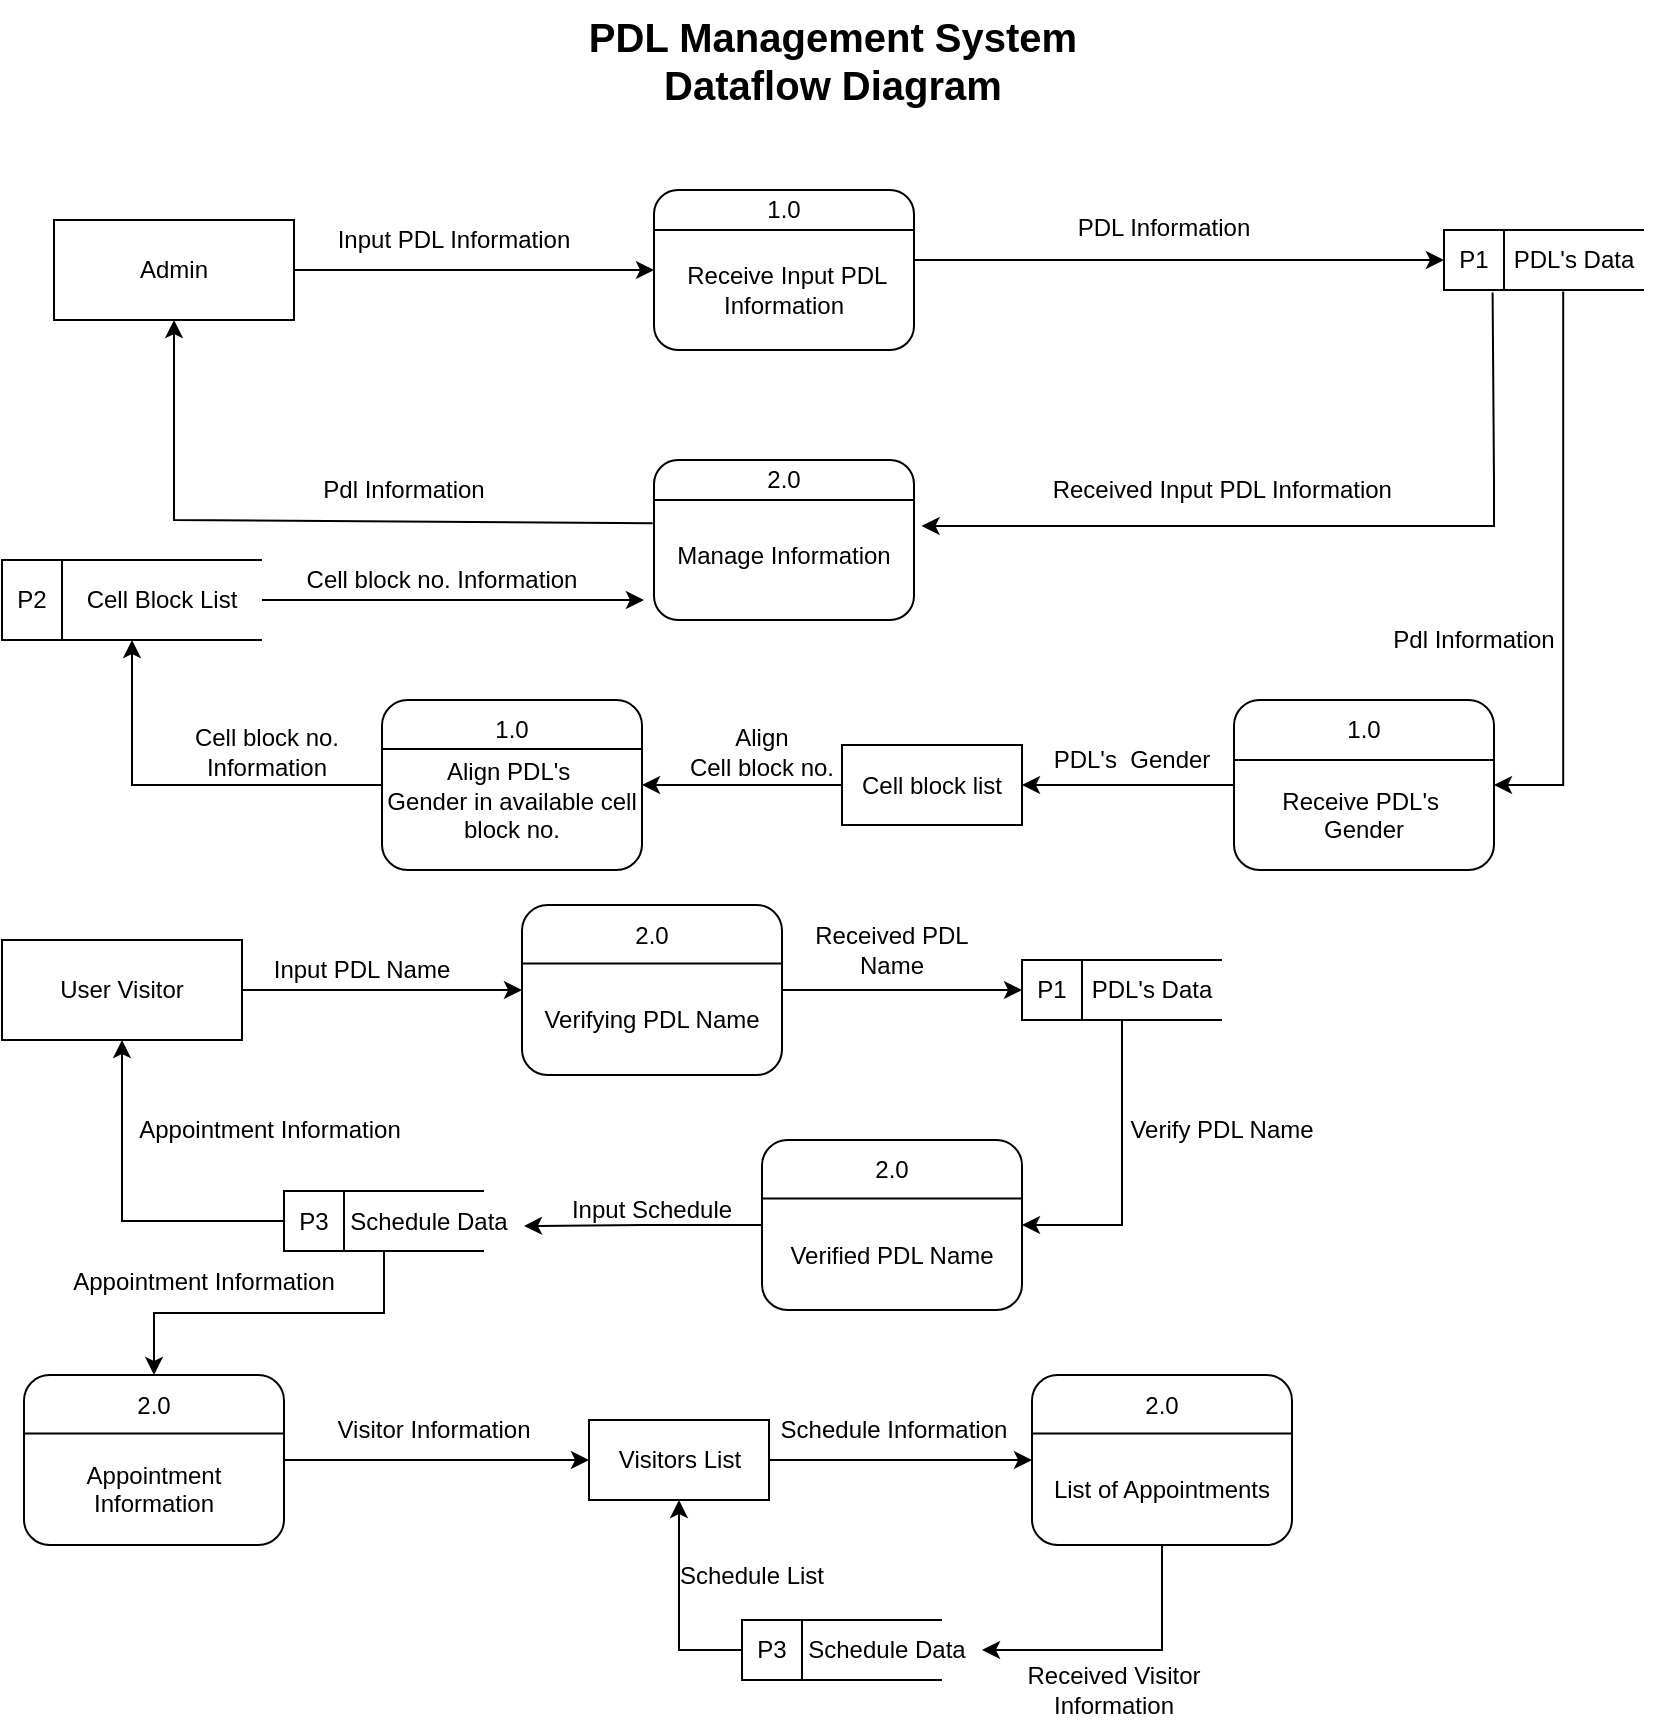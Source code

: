 <mxfile version="24.4.0" type="device" pages="2">
  <diagram name="Page-1" id="lXUMzfUiRA4xkr5zRLhg">
    <mxGraphModel dx="1517" dy="792" grid="1" gridSize="10" guides="1" tooltips="1" connect="1" arrows="1" fold="1" page="1" pageScale="1" pageWidth="850" pageHeight="1100" background="#FFFFFF" math="0" shadow="0">
      <root>
        <mxCell id="0" />
        <mxCell id="1" parent="0" />
        <mxCell id="qCpFgLmrSbBWOsIdEgnN-120" value="" style="rounded=1;whiteSpace=wrap;html=1;" vertex="1" parent="1">
          <mxGeometry x="336" y="125" width="130" height="80" as="geometry" />
        </mxCell>
        <mxCell id="qCpFgLmrSbBWOsIdEgnN-121" value="Admin" style="rounded=0;whiteSpace=wrap;html=1;" vertex="1" parent="1">
          <mxGeometry x="36" y="140" width="120" height="50" as="geometry" />
        </mxCell>
        <mxCell id="qCpFgLmrSbBWOsIdEgnN-122" value="" style="endArrow=none;html=1;rounded=0;exitX=0;exitY=0.25;exitDx=0;exitDy=0;entryX=1;entryY=0.25;entryDx=0;entryDy=0;" edge="1" parent="1" source="qCpFgLmrSbBWOsIdEgnN-120" target="qCpFgLmrSbBWOsIdEgnN-120">
          <mxGeometry width="50" height="50" relative="1" as="geometry">
            <mxPoint x="376" y="220" as="sourcePoint" />
            <mxPoint x="426" y="170" as="targetPoint" />
          </mxGeometry>
        </mxCell>
        <mxCell id="qCpFgLmrSbBWOsIdEgnN-123" value="1.0" style="text;html=1;align=center;verticalAlign=middle;whiteSpace=wrap;rounded=0;" vertex="1" parent="1">
          <mxGeometry x="381" y="125" width="40" height="20" as="geometry" />
        </mxCell>
        <mxCell id="qCpFgLmrSbBWOsIdEgnN-124" value="" style="endArrow=classic;html=1;rounded=0;exitX=1;exitY=0.5;exitDx=0;exitDy=0;entryX=0;entryY=0.5;entryDx=0;entryDy=0;" edge="1" parent="1" source="qCpFgLmrSbBWOsIdEgnN-121" target="qCpFgLmrSbBWOsIdEgnN-120">
          <mxGeometry width="50" height="50" relative="1" as="geometry">
            <mxPoint x="456" y="270" as="sourcePoint" />
            <mxPoint x="506" y="220" as="targetPoint" />
          </mxGeometry>
        </mxCell>
        <mxCell id="qCpFgLmrSbBWOsIdEgnN-125" value="Input PDL Information" style="text;html=1;align=center;verticalAlign=middle;whiteSpace=wrap;rounded=0;" vertex="1" parent="1">
          <mxGeometry x="156" y="135" width="160" height="30" as="geometry" />
        </mxCell>
        <mxCell id="qCpFgLmrSbBWOsIdEgnN-126" value="" style="html=1;dashed=0;whiteSpace=wrap;shape=mxgraph.dfd.dataStoreID;align=left;spacingLeft=3;points=[[0,0],[0.5,0],[1,0],[0,0.5],[1,0.5],[0,1],[0.5,1],[1,1]];" vertex="1" parent="1">
          <mxGeometry x="731" y="145" width="100" height="30" as="geometry" />
        </mxCell>
        <mxCell id="qCpFgLmrSbBWOsIdEgnN-127" value="&amp;nbsp;Receive Input PDL Information" style="text;html=1;align=center;verticalAlign=middle;whiteSpace=wrap;rounded=0;" vertex="1" parent="1">
          <mxGeometry x="336" y="160" width="130" height="30" as="geometry" />
        </mxCell>
        <mxCell id="qCpFgLmrSbBWOsIdEgnN-128" value="" style="endArrow=classic;html=1;rounded=0;exitX=1;exitY=0.438;exitDx=0;exitDy=0;entryX=0;entryY=0.5;entryDx=0;entryDy=0;exitPerimeter=0;" edge="1" parent="1" source="qCpFgLmrSbBWOsIdEgnN-120" target="qCpFgLmrSbBWOsIdEgnN-126">
          <mxGeometry width="50" height="50" relative="1" as="geometry">
            <mxPoint x="486" y="184.7" as="sourcePoint" />
            <mxPoint x="656" y="184.7" as="targetPoint" />
          </mxGeometry>
        </mxCell>
        <mxCell id="qCpFgLmrSbBWOsIdEgnN-129" value="PDL Information" style="text;html=1;align=center;verticalAlign=middle;whiteSpace=wrap;rounded=0;" vertex="1" parent="1">
          <mxGeometry x="526" y="129" width="130" height="30" as="geometry" />
        </mxCell>
        <mxCell id="0pxHtjlfeQTU2rFMeHyA-4" style="edgeStyle=orthogonalEdgeStyle;rounded=0;orthogonalLoop=1;jettySize=auto;html=1;entryX=1;entryY=0.5;entryDx=0;entryDy=0;exitX=0.596;exitY=1.027;exitDx=0;exitDy=0;exitPerimeter=0;" edge="1" parent="1" source="qCpFgLmrSbBWOsIdEgnN-126" target="qCpFgLmrSbBWOsIdEgnN-142">
          <mxGeometry relative="1" as="geometry">
            <Array as="points">
              <mxPoint x="791" y="423" />
            </Array>
          </mxGeometry>
        </mxCell>
        <mxCell id="qCpFgLmrSbBWOsIdEgnN-130" value="PDL&#39;s Data" style="text;html=1;align=center;verticalAlign=middle;whiteSpace=wrap;rounded=0;" vertex="1" parent="1">
          <mxGeometry x="756" y="155" width="80" height="10" as="geometry" />
        </mxCell>
        <mxCell id="qCpFgLmrSbBWOsIdEgnN-131" value="P1" style="text;html=1;align=center;verticalAlign=middle;whiteSpace=wrap;rounded=0;" vertex="1" parent="1">
          <mxGeometry x="731" y="150" width="30" height="20" as="geometry" />
        </mxCell>
        <mxCell id="qCpFgLmrSbBWOsIdEgnN-133" value="&lt;div&gt;&lt;br&gt;&lt;/div&gt;Manage Information" style="rounded=1;whiteSpace=wrap;html=1;" vertex="1" parent="1">
          <mxGeometry x="336" y="260" width="130" height="80" as="geometry" />
        </mxCell>
        <mxCell id="qCpFgLmrSbBWOsIdEgnN-134" value="" style="endArrow=classic;html=1;rounded=0;exitX=0.243;exitY=1.042;exitDx=0;exitDy=0;exitPerimeter=0;entryX=1.029;entryY=0.412;entryDx=0;entryDy=0;entryPerimeter=0;" edge="1" parent="1" source="qCpFgLmrSbBWOsIdEgnN-126" target="qCpFgLmrSbBWOsIdEgnN-133">
          <mxGeometry width="50" height="50" relative="1" as="geometry">
            <mxPoint x="823.2" y="205" as="sourcePoint" />
            <mxPoint x="729" y="290" as="targetPoint" />
            <Array as="points">
              <mxPoint x="756" y="270" />
              <mxPoint x="756" y="293" />
            </Array>
          </mxGeometry>
        </mxCell>
        <mxCell id="qCpFgLmrSbBWOsIdEgnN-135" value="&amp;nbsp;Received Input PDL Information" style="text;html=1;align=center;verticalAlign=middle;whiteSpace=wrap;rounded=0;" vertex="1" parent="1">
          <mxGeometry x="526" y="260" width="185" height="30" as="geometry" />
        </mxCell>
        <mxCell id="qCpFgLmrSbBWOsIdEgnN-136" value="" style="endArrow=none;html=1;rounded=0;entryX=1;entryY=0.25;entryDx=0;entryDy=0;exitX=0;exitY=0.25;exitDx=0;exitDy=0;" edge="1" parent="1" source="qCpFgLmrSbBWOsIdEgnN-133" target="qCpFgLmrSbBWOsIdEgnN-133">
          <mxGeometry width="50" height="50" relative="1" as="geometry">
            <mxPoint x="606" y="310" as="sourcePoint" />
            <mxPoint x="626" y="260" as="targetPoint" />
          </mxGeometry>
        </mxCell>
        <mxCell id="qCpFgLmrSbBWOsIdEgnN-137" value="" style="endArrow=classic;html=1;rounded=0;exitX=-0.005;exitY=0.396;exitDx=0;exitDy=0;entryX=0.5;entryY=1;entryDx=0;entryDy=0;exitPerimeter=0;" edge="1" parent="1" source="qCpFgLmrSbBWOsIdEgnN-133" target="qCpFgLmrSbBWOsIdEgnN-121">
          <mxGeometry width="50" height="50" relative="1" as="geometry">
            <mxPoint x="676" y="190" as="sourcePoint" />
            <mxPoint x="676" y="300" as="targetPoint" />
            <Array as="points">
              <mxPoint x="96" y="290" />
            </Array>
          </mxGeometry>
        </mxCell>
        <mxCell id="qCpFgLmrSbBWOsIdEgnN-138" value="Pdl Information" style="text;html=1;align=center;verticalAlign=middle;whiteSpace=wrap;rounded=0;" vertex="1" parent="1">
          <mxGeometry x="686" y="335" width="120" height="30" as="geometry" />
        </mxCell>
        <mxCell id="qCpFgLmrSbBWOsIdEgnN-141" value="2.0" style="text;html=1;align=center;verticalAlign=middle;whiteSpace=wrap;rounded=0;" vertex="1" parent="1">
          <mxGeometry x="381" y="260" width="40" height="20" as="geometry" />
        </mxCell>
        <mxCell id="qCpFgLmrSbBWOsIdEgnN-147" value="" style="html=1;dashed=0;whiteSpace=wrap;shape=mxgraph.dfd.dataStoreID;align=left;spacingLeft=3;points=[[0,0],[0.5,0],[1,0],[0,0.5],[1,0.5],[0,1],[0.5,1],[1,1]];" vertex="1" parent="1">
          <mxGeometry x="10" y="310" width="130" height="40" as="geometry" />
        </mxCell>
        <mxCell id="qCpFgLmrSbBWOsIdEgnN-148" value="P2" style="text;html=1;align=center;verticalAlign=middle;whiteSpace=wrap;rounded=0;" vertex="1" parent="1">
          <mxGeometry x="10" y="320" width="30" height="20" as="geometry" />
        </mxCell>
        <mxCell id="qCpFgLmrSbBWOsIdEgnN-149" value="Cell Block List" style="text;html=1;align=center;verticalAlign=middle;whiteSpace=wrap;rounded=0;" vertex="1" parent="1">
          <mxGeometry x="50" y="325" width="80" height="10" as="geometry" />
        </mxCell>
        <mxCell id="qCpFgLmrSbBWOsIdEgnN-150" style="edgeStyle=orthogonalEdgeStyle;rounded=0;orthogonalLoop=1;jettySize=auto;html=1;exitX=0.5;exitY=1;exitDx=0;exitDy=0;" edge="1" parent="1" source="qCpFgLmrSbBWOsIdEgnN-149" target="qCpFgLmrSbBWOsIdEgnN-149">
          <mxGeometry relative="1" as="geometry" />
        </mxCell>
        <mxCell id="qCpFgLmrSbBWOsIdEgnN-151" value="Cell block no.&lt;div&gt;Information&lt;/div&gt;" style="text;html=1;align=center;verticalAlign=middle;whiteSpace=wrap;rounded=0;" vertex="1" parent="1">
          <mxGeometry x="100" y="391" width="85" height="30" as="geometry" />
        </mxCell>
        <mxCell id="daOn9B80QUniVBv9NY6e-1" value="&lt;div&gt;&lt;b&gt;&lt;font style=&quot;font-size: 20px;&quot;&gt;PDL Management System&lt;/font&gt;&lt;/b&gt;&lt;/div&gt;&lt;b&gt;&lt;font style=&quot;font-size: 20px;&quot;&gt;Dataflow Diagram&lt;/font&gt;&lt;/b&gt;" style="text;html=1;align=center;verticalAlign=middle;resizable=0;points=[];autosize=1;strokeColor=none;fillColor=none;" vertex="1" parent="1">
          <mxGeometry x="290" y="30" width="270" height="60" as="geometry" />
        </mxCell>
        <mxCell id="daOn9B80QUniVBv9NY6e-2" style="edgeStyle=orthogonalEdgeStyle;rounded=0;orthogonalLoop=1;jettySize=auto;html=1;" edge="1" parent="1">
          <mxGeometry relative="1" as="geometry">
            <mxPoint x="140" y="330" as="sourcePoint" />
            <mxPoint x="331" y="330" as="targetPoint" />
          </mxGeometry>
        </mxCell>
        <mxCell id="0pxHtjlfeQTU2rFMeHyA-3" value="" style="group" vertex="1" connectable="0" parent="1">
          <mxGeometry x="626" y="380" width="130" height="85" as="geometry" />
        </mxCell>
        <mxCell id="qCpFgLmrSbBWOsIdEgnN-142" value="&lt;div&gt;&lt;br&gt;&lt;/div&gt;&lt;div&gt;&lt;br&gt;&lt;/div&gt;Receive PDL&#39;s&amp;nbsp;&lt;div&gt;Gender&lt;div&gt;&lt;/div&gt;&lt;/div&gt;" style="rounded=1;whiteSpace=wrap;html=1;" vertex="1" parent="0pxHtjlfeQTU2rFMeHyA-3">
          <mxGeometry width="130" height="85" as="geometry" />
        </mxCell>
        <mxCell id="qCpFgLmrSbBWOsIdEgnN-143" value="" style="endArrow=none;html=1;rounded=0;entryX=1;entryY=0.25;entryDx=0;entryDy=0;exitX=0;exitY=0.25;exitDx=0;exitDy=0;" edge="1" parent="0pxHtjlfeQTU2rFMeHyA-3">
          <mxGeometry width="50" height="50" relative="1" as="geometry">
            <mxPoint y="30" as="sourcePoint" />
            <mxPoint x="130" y="30" as="targetPoint" />
          </mxGeometry>
        </mxCell>
        <mxCell id="qCpFgLmrSbBWOsIdEgnN-144" value="1.0" style="text;html=1;align=center;verticalAlign=middle;whiteSpace=wrap;rounded=0;" vertex="1" parent="0pxHtjlfeQTU2rFMeHyA-3">
          <mxGeometry x="45" y="5" width="40" height="20" as="geometry" />
        </mxCell>
        <mxCell id="0pxHtjlfeQTU2rFMeHyA-5" value="" style="group" vertex="1" connectable="0" parent="1">
          <mxGeometry x="200" y="380" width="130" height="85" as="geometry" />
        </mxCell>
        <mxCell id="qCpFgLmrSbBWOsIdEgnN-164" value="&lt;div&gt;&lt;br&gt;&lt;/div&gt;&lt;div&gt;Align PDL&#39;s&amp;nbsp;&lt;/div&gt;&lt;div&gt;Gender in available cell block no.&lt;/div&gt;&lt;div&gt;&lt;div&gt;&lt;/div&gt;&lt;/div&gt;" style="rounded=1;whiteSpace=wrap;html=1;" vertex="1" parent="0pxHtjlfeQTU2rFMeHyA-5">
          <mxGeometry width="130" height="85" as="geometry" />
        </mxCell>
        <mxCell id="qCpFgLmrSbBWOsIdEgnN-165" value="" style="endArrow=none;html=1;rounded=0;entryX=1;entryY=0.25;entryDx=0;entryDy=0;exitX=0;exitY=0.25;exitDx=0;exitDy=0;" edge="1" parent="0pxHtjlfeQTU2rFMeHyA-5">
          <mxGeometry width="50" height="50" relative="1" as="geometry">
            <mxPoint y="24.55" as="sourcePoint" />
            <mxPoint x="130" y="24.55" as="targetPoint" />
          </mxGeometry>
        </mxCell>
        <mxCell id="qCpFgLmrSbBWOsIdEgnN-166" value="1.0" style="text;html=1;align=center;verticalAlign=middle;whiteSpace=wrap;rounded=0;" vertex="1" parent="0pxHtjlfeQTU2rFMeHyA-5">
          <mxGeometry x="45" y="5" width="40" height="20" as="geometry" />
        </mxCell>
        <mxCell id="xBZFs7oTA9n2M13lE338-5" style="edgeStyle=orthogonalEdgeStyle;rounded=0;orthogonalLoop=1;jettySize=auto;html=1;entryX=1;entryY=0.5;entryDx=0;entryDy=0;" edge="1" parent="1" source="xBZFs7oTA9n2M13lE338-1" target="qCpFgLmrSbBWOsIdEgnN-164">
          <mxGeometry relative="1" as="geometry" />
        </mxCell>
        <mxCell id="xBZFs7oTA9n2M13lE338-1" value="Cell block list" style="rounded=0;whiteSpace=wrap;html=1;" vertex="1" parent="1">
          <mxGeometry x="430" y="402.5" width="90" height="40" as="geometry" />
        </mxCell>
        <mxCell id="xBZFs7oTA9n2M13lE338-2" value="Pdl Information" style="text;html=1;align=center;verticalAlign=middle;whiteSpace=wrap;rounded=0;" vertex="1" parent="1">
          <mxGeometry x="151" y="260" width="120" height="30" as="geometry" />
        </mxCell>
        <mxCell id="xBZFs7oTA9n2M13lE338-3" style="edgeStyle=orthogonalEdgeStyle;rounded=0;orthogonalLoop=1;jettySize=auto;html=1;entryX=0.5;entryY=1;entryDx=0;entryDy=0;" edge="1" parent="1" source="qCpFgLmrSbBWOsIdEgnN-164" target="qCpFgLmrSbBWOsIdEgnN-147">
          <mxGeometry relative="1" as="geometry" />
        </mxCell>
        <mxCell id="xBZFs7oTA9n2M13lE338-4" style="edgeStyle=orthogonalEdgeStyle;rounded=0;orthogonalLoop=1;jettySize=auto;html=1;entryX=1;entryY=0.5;entryDx=0;entryDy=0;" edge="1" parent="1" source="qCpFgLmrSbBWOsIdEgnN-142" target="xBZFs7oTA9n2M13lE338-1">
          <mxGeometry relative="1" as="geometry" />
        </mxCell>
        <mxCell id="qCpFgLmrSbBWOsIdEgnN-168" value="PDL&#39;s&amp;nbsp;&amp;nbsp;&lt;span style=&quot;background-color: initial;&quot;&gt;Gender&lt;/span&gt;" style="text;html=1;align=center;verticalAlign=middle;whiteSpace=wrap;rounded=0;" vertex="1" parent="1">
          <mxGeometry x="520" y="395" width="110" height="30" as="geometry" />
        </mxCell>
        <mxCell id="JjsK7HhQuzaIwvMg8mRW-3" value="&lt;div&gt;Align&lt;/div&gt;Cell block no." style="text;html=1;align=center;verticalAlign=middle;whiteSpace=wrap;rounded=0;" vertex="1" parent="1">
          <mxGeometry x="330" y="391" width="120" height="30" as="geometry" />
        </mxCell>
        <mxCell id="JjsK7HhQuzaIwvMg8mRW-4" value="Cell block no.&amp;nbsp;&lt;span style=&quot;background-color: initial;&quot;&gt;Information&lt;/span&gt;" style="text;html=1;align=center;verticalAlign=middle;whiteSpace=wrap;rounded=0;" vertex="1" parent="1">
          <mxGeometry x="156" y="305" width="147.5" height="30" as="geometry" />
        </mxCell>
        <mxCell id="rUgBoCoABe73YJujFIpu-1" style="edgeStyle=orthogonalEdgeStyle;rounded=0;orthogonalLoop=1;jettySize=auto;html=1;entryX=0;entryY=0.5;entryDx=0;entryDy=0;" edge="1" parent="1" source="2ofPCP9TLDOoTOS7UCfx-1" target="Salrq4WlyT2LGbSRLl1E-3">
          <mxGeometry relative="1" as="geometry">
            <mxPoint x="260" y="525.0" as="targetPoint" />
          </mxGeometry>
        </mxCell>
        <mxCell id="2ofPCP9TLDOoTOS7UCfx-1" value="User Visitor" style="rounded=0;whiteSpace=wrap;html=1;" vertex="1" parent="1">
          <mxGeometry x="10" y="500" width="120" height="50" as="geometry" />
        </mxCell>
        <mxCell id="Salrq4WlyT2LGbSRLl1E-1" value="Input PDL Name" style="text;html=1;align=center;verticalAlign=middle;whiteSpace=wrap;rounded=0;" vertex="1" parent="1">
          <mxGeometry x="130" y="500" width="120" height="30" as="geometry" />
        </mxCell>
        <mxCell id="Salrq4WlyT2LGbSRLl1E-2" value="" style="group" vertex="1" connectable="0" parent="1">
          <mxGeometry x="270" y="482.5" width="130" height="85" as="geometry" />
        </mxCell>
        <mxCell id="Salrq4WlyT2LGbSRLl1E-3" value="&lt;div&gt;&lt;br&gt;&lt;/div&gt;&lt;div&gt;&lt;br&gt;&lt;/div&gt;Verifying PDL Name" style="rounded=1;whiteSpace=wrap;html=1;" vertex="1" parent="Salrq4WlyT2LGbSRLl1E-2">
          <mxGeometry width="130" height="85" as="geometry" />
        </mxCell>
        <mxCell id="Salrq4WlyT2LGbSRLl1E-4" value="" style="endArrow=none;html=1;rounded=0;entryX=1;entryY=0.25;entryDx=0;entryDy=0;exitX=0;exitY=0.25;exitDx=0;exitDy=0;" edge="1" parent="Salrq4WlyT2LGbSRLl1E-2">
          <mxGeometry width="50" height="50" relative="1" as="geometry">
            <mxPoint y="29.29" as="sourcePoint" />
            <mxPoint x="130" y="29.29" as="targetPoint" />
          </mxGeometry>
        </mxCell>
        <mxCell id="Salrq4WlyT2LGbSRLl1E-5" value="2.0" style="text;html=1;align=center;verticalAlign=middle;whiteSpace=wrap;rounded=0;" vertex="1" parent="Salrq4WlyT2LGbSRLl1E-2">
          <mxGeometry x="45" y="5" width="40" height="20" as="geometry" />
        </mxCell>
        <mxCell id="Salrq4WlyT2LGbSRLl1E-10" style="edgeStyle=orthogonalEdgeStyle;rounded=0;orthogonalLoop=1;jettySize=auto;html=1;entryX=0;entryY=0.5;entryDx=0;entryDy=0;" edge="1" parent="1" source="Salrq4WlyT2LGbSRLl1E-3" target="Salrq4WlyT2LGbSRLl1E-8">
          <mxGeometry relative="1" as="geometry" />
        </mxCell>
        <mxCell id="Salrq4WlyT2LGbSRLl1E-11" value="" style="group" vertex="1" connectable="0" parent="1">
          <mxGeometry x="390" y="600" width="130" height="85" as="geometry" />
        </mxCell>
        <mxCell id="Salrq4WlyT2LGbSRLl1E-12" value="&lt;div&gt;&lt;br&gt;&lt;/div&gt;&lt;div&gt;&lt;br&gt;&lt;/div&gt;Verified PDL Name" style="rounded=1;whiteSpace=wrap;html=1;" vertex="1" parent="Salrq4WlyT2LGbSRLl1E-11">
          <mxGeometry width="130" height="85" as="geometry" />
        </mxCell>
        <mxCell id="Salrq4WlyT2LGbSRLl1E-13" value="" style="endArrow=none;html=1;rounded=0;entryX=1;entryY=0.25;entryDx=0;entryDy=0;exitX=0;exitY=0.25;exitDx=0;exitDy=0;" edge="1" parent="Salrq4WlyT2LGbSRLl1E-11">
          <mxGeometry width="50" height="50" relative="1" as="geometry">
            <mxPoint y="29.29" as="sourcePoint" />
            <mxPoint x="130" y="29.29" as="targetPoint" />
          </mxGeometry>
        </mxCell>
        <mxCell id="Salrq4WlyT2LGbSRLl1E-14" value="2.0" style="text;html=1;align=center;verticalAlign=middle;whiteSpace=wrap;rounded=0;" vertex="1" parent="Salrq4WlyT2LGbSRLl1E-11">
          <mxGeometry x="45" y="5" width="40" height="20" as="geometry" />
        </mxCell>
        <mxCell id="Salrq4WlyT2LGbSRLl1E-15" value="" style="group" vertex="1" connectable="0" parent="1">
          <mxGeometry x="520" y="510" width="105" height="30" as="geometry" />
        </mxCell>
        <mxCell id="Salrq4WlyT2LGbSRLl1E-6" value="" style="html=1;dashed=0;whiteSpace=wrap;shape=mxgraph.dfd.dataStoreID;align=left;spacingLeft=3;points=[[0,0],[0.5,0],[1,0],[0,0.5],[1,0.5],[0,1],[0.5,1],[1,1]];" vertex="1" parent="Salrq4WlyT2LGbSRLl1E-15">
          <mxGeometry width="100" height="30" as="geometry" />
        </mxCell>
        <mxCell id="Salrq4WlyT2LGbSRLl1E-7" value="PDL&#39;s Data" style="text;html=1;align=center;verticalAlign=middle;whiteSpace=wrap;rounded=0;" vertex="1" parent="Salrq4WlyT2LGbSRLl1E-15">
          <mxGeometry x="25" y="10" width="80" height="10" as="geometry" />
        </mxCell>
        <mxCell id="Salrq4WlyT2LGbSRLl1E-8" value="P1" style="text;html=1;align=center;verticalAlign=middle;whiteSpace=wrap;rounded=0;" vertex="1" parent="Salrq4WlyT2LGbSRLl1E-15">
          <mxGeometry y="5" width="30" height="20" as="geometry" />
        </mxCell>
        <mxCell id="Salrq4WlyT2LGbSRLl1E-16" value="Received PDL Name" style="text;html=1;align=center;verticalAlign=middle;whiteSpace=wrap;rounded=0;" vertex="1" parent="1">
          <mxGeometry x="400" y="490" width="110" height="30" as="geometry" />
        </mxCell>
        <mxCell id="i0mAANBfmL2ynJpMNWam-1" style="edgeStyle=orthogonalEdgeStyle;rounded=0;orthogonalLoop=1;jettySize=auto;html=1;entryX=1;entryY=0.5;entryDx=0;entryDy=0;exitX=0.5;exitY=1;exitDx=0;exitDy=0;" edge="1" parent="1" source="Salrq4WlyT2LGbSRLl1E-6" target="Salrq4WlyT2LGbSRLl1E-12">
          <mxGeometry relative="1" as="geometry" />
        </mxCell>
        <mxCell id="i0mAANBfmL2ynJpMNWam-3" value="Verify PDL Name" style="text;html=1;align=center;verticalAlign=middle;whiteSpace=wrap;rounded=0;" vertex="1" parent="1">
          <mxGeometry x="565" y="580" width="110" height="30" as="geometry" />
        </mxCell>
        <mxCell id="fsJsoAULviUi8sZwiMM5-1" value="Input Schedule" style="text;html=1;align=center;verticalAlign=middle;whiteSpace=wrap;rounded=0;" vertex="1" parent="1">
          <mxGeometry x="280" y="620" width="110" height="30" as="geometry" />
        </mxCell>
        <mxCell id="ahAkptbhsqFyOeWJehPi-1" value="" style="group" vertex="1" connectable="0" parent="1">
          <mxGeometry x="151" y="625.5" width="120" height="30" as="geometry" />
        </mxCell>
        <mxCell id="ahAkptbhsqFyOeWJehPi-2" value="" style="html=1;dashed=0;whiteSpace=wrap;shape=mxgraph.dfd.dataStoreID;align=left;spacingLeft=3;points=[[0,0],[0.5,0],[1,0],[0,0.5],[1,0.5],[0,1],[0.5,1],[1,1]];" vertex="1" parent="ahAkptbhsqFyOeWJehPi-1">
          <mxGeometry width="100" height="30" as="geometry" />
        </mxCell>
        <mxCell id="ahAkptbhsqFyOeWJehPi-3" value="Schedule Data" style="text;html=1;align=center;verticalAlign=middle;whiteSpace=wrap;rounded=0;" vertex="1" parent="ahAkptbhsqFyOeWJehPi-1">
          <mxGeometry x="25" y="10" width="95" height="10" as="geometry" />
        </mxCell>
        <mxCell id="ahAkptbhsqFyOeWJehPi-4" value="P3" style="text;html=1;align=center;verticalAlign=middle;whiteSpace=wrap;rounded=0;" vertex="1" parent="ahAkptbhsqFyOeWJehPi-1">
          <mxGeometry y="5" width="30" height="20" as="geometry" />
        </mxCell>
        <mxCell id="ahAkptbhsqFyOeWJehPi-5" style="edgeStyle=orthogonalEdgeStyle;rounded=0;orthogonalLoop=1;jettySize=auto;html=1;entryX=1;entryY=0.75;entryDx=0;entryDy=0;" edge="1" parent="1" source="Salrq4WlyT2LGbSRLl1E-12" target="ahAkptbhsqFyOeWJehPi-3">
          <mxGeometry relative="1" as="geometry" />
        </mxCell>
        <mxCell id="ahAkptbhsqFyOeWJehPi-7" style="edgeStyle=orthogonalEdgeStyle;rounded=0;orthogonalLoop=1;jettySize=auto;html=1;entryX=0.5;entryY=1;entryDx=0;entryDy=0;" edge="1" parent="1" source="ahAkptbhsqFyOeWJehPi-4" target="2ofPCP9TLDOoTOS7UCfx-1">
          <mxGeometry relative="1" as="geometry" />
        </mxCell>
        <mxCell id="ahAkptbhsqFyOeWJehPi-8" value="Appointment Information" style="text;html=1;align=center;verticalAlign=middle;whiteSpace=wrap;rounded=0;" vertex="1" parent="1">
          <mxGeometry x="69" y="580" width="150" height="30" as="geometry" />
        </mxCell>
        <mxCell id="ru51LpwMUWMo8xDGZ1Lk-1" value="" style="group" vertex="1" connectable="0" parent="1">
          <mxGeometry x="21" y="717.5" width="130" height="85" as="geometry" />
        </mxCell>
        <mxCell id="ru51LpwMUWMo8xDGZ1Lk-2" value="&lt;div&gt;&lt;br&gt;&lt;/div&gt;&lt;div&gt;&lt;br&gt;&lt;/div&gt;Appointment Information" style="rounded=1;whiteSpace=wrap;html=1;" vertex="1" parent="ru51LpwMUWMo8xDGZ1Lk-1">
          <mxGeometry width="130" height="85" as="geometry" />
        </mxCell>
        <mxCell id="ru51LpwMUWMo8xDGZ1Lk-3" value="" style="endArrow=none;html=1;rounded=0;entryX=1;entryY=0.25;entryDx=0;entryDy=0;exitX=0;exitY=0.25;exitDx=0;exitDy=0;" edge="1" parent="ru51LpwMUWMo8xDGZ1Lk-1">
          <mxGeometry width="50" height="50" relative="1" as="geometry">
            <mxPoint y="29.29" as="sourcePoint" />
            <mxPoint x="130" y="29.29" as="targetPoint" />
          </mxGeometry>
        </mxCell>
        <mxCell id="ru51LpwMUWMo8xDGZ1Lk-4" value="2.0" style="text;html=1;align=center;verticalAlign=middle;whiteSpace=wrap;rounded=0;" vertex="1" parent="ru51LpwMUWMo8xDGZ1Lk-1">
          <mxGeometry x="45" y="5" width="40" height="20" as="geometry" />
        </mxCell>
        <mxCell id="6KJLEfUEkI3qndiMTOnf-5" style="edgeStyle=orthogonalEdgeStyle;rounded=0;orthogonalLoop=1;jettySize=auto;html=1;entryX=0;entryY=0.5;entryDx=0;entryDy=0;" edge="1" parent="1" source="ru51LpwMUWMo8xDGZ1Lk-5" target="6KJLEfUEkI3qndiMTOnf-2">
          <mxGeometry relative="1" as="geometry" />
        </mxCell>
        <mxCell id="ru51LpwMUWMo8xDGZ1Lk-5" value="Visitors List" style="rounded=0;whiteSpace=wrap;html=1;" vertex="1" parent="1">
          <mxGeometry x="303.5" y="740" width="90" height="40" as="geometry" />
        </mxCell>
        <mxCell id="ru51LpwMUWMo8xDGZ1Lk-6" value="" style="edgeStyle=orthogonalEdgeStyle;rounded=0;orthogonalLoop=1;jettySize=auto;html=1;exitX=0.5;exitY=1;exitDx=0;exitDy=0;" edge="1" parent="1" source="ahAkptbhsqFyOeWJehPi-2" target="ru51LpwMUWMo8xDGZ1Lk-2">
          <mxGeometry relative="1" as="geometry" />
        </mxCell>
        <mxCell id="ru51LpwMUWMo8xDGZ1Lk-7" style="edgeStyle=orthogonalEdgeStyle;rounded=0;orthogonalLoop=1;jettySize=auto;html=1;entryX=0;entryY=0.5;entryDx=0;entryDy=0;" edge="1" parent="1" source="ru51LpwMUWMo8xDGZ1Lk-2" target="ru51LpwMUWMo8xDGZ1Lk-5">
          <mxGeometry relative="1" as="geometry" />
        </mxCell>
        <mxCell id="3CnXl1iH54qnnUmWgWbn-1" value="Appointment Information" style="text;html=1;align=center;verticalAlign=middle;whiteSpace=wrap;rounded=0;" vertex="1" parent="1">
          <mxGeometry x="36" y="655.5" width="150" height="30" as="geometry" />
        </mxCell>
        <mxCell id="nMAgIjddyOFOWOhTXhJS-2" value="Visitor Information" style="text;html=1;align=center;verticalAlign=middle;whiteSpace=wrap;rounded=0;" vertex="1" parent="1">
          <mxGeometry x="151" y="730" width="150" height="30" as="geometry" />
        </mxCell>
        <mxCell id="6KJLEfUEkI3qndiMTOnf-1" value="" style="group" vertex="1" connectable="0" parent="1">
          <mxGeometry x="525" y="717.5" width="130" height="85" as="geometry" />
        </mxCell>
        <mxCell id="6KJLEfUEkI3qndiMTOnf-2" value="&lt;div&gt;&lt;br&gt;&lt;/div&gt;&lt;div&gt;&lt;br&gt;&lt;/div&gt;List of Appointments" style="rounded=1;whiteSpace=wrap;html=1;" vertex="1" parent="6KJLEfUEkI3qndiMTOnf-1">
          <mxGeometry width="130" height="85" as="geometry" />
        </mxCell>
        <mxCell id="6KJLEfUEkI3qndiMTOnf-3" value="" style="endArrow=none;html=1;rounded=0;entryX=1;entryY=0.25;entryDx=0;entryDy=0;exitX=0;exitY=0.25;exitDx=0;exitDy=0;" edge="1" parent="6KJLEfUEkI3qndiMTOnf-1">
          <mxGeometry width="50" height="50" relative="1" as="geometry">
            <mxPoint y="29.29" as="sourcePoint" />
            <mxPoint x="130" y="29.29" as="targetPoint" />
          </mxGeometry>
        </mxCell>
        <mxCell id="6KJLEfUEkI3qndiMTOnf-4" value="2.0" style="text;html=1;align=center;verticalAlign=middle;whiteSpace=wrap;rounded=0;" vertex="1" parent="6KJLEfUEkI3qndiMTOnf-1">
          <mxGeometry x="45" y="5" width="40" height="20" as="geometry" />
        </mxCell>
        <mxCell id="6KJLEfUEkI3qndiMTOnf-6" value="Schedule Information" style="text;html=1;align=center;verticalAlign=middle;whiteSpace=wrap;rounded=0;" vertex="1" parent="1">
          <mxGeometry x="381" y="730" width="150" height="30" as="geometry" />
        </mxCell>
        <mxCell id="vxneF-UTYl35OL8qrAgE-2" value="" style="group" vertex="1" connectable="0" parent="1">
          <mxGeometry x="380" y="840" width="120" height="30" as="geometry" />
        </mxCell>
        <mxCell id="vxneF-UTYl35OL8qrAgE-3" value="" style="html=1;dashed=0;whiteSpace=wrap;shape=mxgraph.dfd.dataStoreID;align=left;spacingLeft=3;points=[[0,0],[0.5,0],[1,0],[0,0.5],[1,0.5],[0,1],[0.5,1],[1,1]];" vertex="1" parent="vxneF-UTYl35OL8qrAgE-2">
          <mxGeometry width="100" height="30" as="geometry" />
        </mxCell>
        <mxCell id="vxneF-UTYl35OL8qrAgE-4" value="Schedule Data" style="text;html=1;align=center;verticalAlign=middle;whiteSpace=wrap;rounded=0;" vertex="1" parent="vxneF-UTYl35OL8qrAgE-2">
          <mxGeometry x="25" y="10" width="95" height="10" as="geometry" />
        </mxCell>
        <mxCell id="vxneF-UTYl35OL8qrAgE-5" value="P3" style="text;html=1;align=center;verticalAlign=middle;whiteSpace=wrap;rounded=0;" vertex="1" parent="vxneF-UTYl35OL8qrAgE-2">
          <mxGeometry y="5" width="30" height="20" as="geometry" />
        </mxCell>
        <mxCell id="vxneF-UTYl35OL8qrAgE-6" style="edgeStyle=orthogonalEdgeStyle;rounded=0;orthogonalLoop=1;jettySize=auto;html=1;entryX=1;entryY=0.5;entryDx=0;entryDy=0;exitX=0.5;exitY=1;exitDx=0;exitDy=0;" edge="1" parent="1" source="6KJLEfUEkI3qndiMTOnf-2" target="vxneF-UTYl35OL8qrAgE-4">
          <mxGeometry relative="1" as="geometry" />
        </mxCell>
        <mxCell id="Vj0I3Mmj4545BHvaPoen-1" value="Received Visitor Information" style="text;html=1;align=center;verticalAlign=middle;whiteSpace=wrap;rounded=0;" vertex="1" parent="1">
          <mxGeometry x="506" y="860" width="120" height="30" as="geometry" />
        </mxCell>
        <mxCell id="oJzMRPo_rAwtYL7-BMOs-1" style="edgeStyle=orthogonalEdgeStyle;rounded=0;orthogonalLoop=1;jettySize=auto;html=1;entryX=0.5;entryY=1;entryDx=0;entryDy=0;exitX=0;exitY=0.5;exitDx=0;exitDy=0;" edge="1" parent="1" source="vxneF-UTYl35OL8qrAgE-5" target="ru51LpwMUWMo8xDGZ1Lk-5">
          <mxGeometry relative="1" as="geometry" />
        </mxCell>
        <mxCell id="oJzMRPo_rAwtYL7-BMOs-2" value="Schedule List" style="text;html=1;align=center;verticalAlign=middle;whiteSpace=wrap;rounded=0;" vertex="1" parent="1">
          <mxGeometry x="310" y="802.5" width="150" height="30" as="geometry" />
        </mxCell>
      </root>
    </mxGraphModel>
  </diagram>
  <diagram id="bsFdEYWkheBdI4KM1YNj" name="Page-2">
    <mxGraphModel dx="406" dy="644" grid="1" gridSize="10" guides="1" tooltips="1" connect="1" arrows="1" fold="1" page="1" pageScale="1" pageWidth="827" pageHeight="1169" math="0" shadow="0">
      <root>
        <mxCell id="0" />
        <mxCell id="1" parent="0" />
        <mxCell id="2gGNoEcB4Un3AVsp1BCF-1" value="&lt;div&gt;&lt;br&gt;&lt;/div&gt;Liberty Link: PDL INFORMATION MANAGEMENT SYSTEM" style="rounded=1;whiteSpace=wrap;html=1;" vertex="1" parent="1">
          <mxGeometry x="1175" y="260" width="160" height="130" as="geometry" />
        </mxCell>
        <mxCell id="2gGNoEcB4Un3AVsp1BCF-2" value="" style="endArrow=none;html=1;rounded=0;exitX=0;exitY=0.25;exitDx=0;exitDy=0;entryX=1;entryY=0.25;entryDx=0;entryDy=0;" edge="1" parent="1" source="2gGNoEcB4Un3AVsp1BCF-1" target="2gGNoEcB4Un3AVsp1BCF-1">
          <mxGeometry width="50" height="50" relative="1" as="geometry">
            <mxPoint x="1250" y="640" as="sourcePoint" />
            <mxPoint x="1300" y="590" as="targetPoint" />
          </mxGeometry>
        </mxCell>
        <mxCell id="2gGNoEcB4Un3AVsp1BCF-3" value="0" style="text;html=1;align=center;verticalAlign=middle;whiteSpace=wrap;rounded=0;" vertex="1" parent="1">
          <mxGeometry x="1225" y="260" width="60" height="30" as="geometry" />
        </mxCell>
        <mxCell id="2gGNoEcB4Un3AVsp1BCF-4" value="Admin" style="rounded=0;whiteSpace=wrap;html=1;" vertex="1" parent="1">
          <mxGeometry x="990" y="180" width="90" height="40" as="geometry" />
        </mxCell>
        <mxCell id="2gGNoEcB4Un3AVsp1BCF-5" value="User Visitor" style="rounded=0;whiteSpace=wrap;html=1;" vertex="1" parent="1">
          <mxGeometry x="1510" y="410" width="90" height="40" as="geometry" />
        </mxCell>
        <mxCell id="2gGNoEcB4Un3AVsp1BCF-6" value="Input PDL Information" style="text;html=1;align=center;verticalAlign=middle;whiteSpace=wrap;rounded=0;" vertex="1" parent="1">
          <mxGeometry x="1105" y="160" width="120" height="30" as="geometry" />
        </mxCell>
        <mxCell id="2gGNoEcB4Un3AVsp1BCF-7" value="" style="endArrow=classic;html=1;rounded=0;entryX=0.5;entryY=1;entryDx=0;entryDy=0;exitX=0.002;exitY=0.315;exitDx=0;exitDy=0;exitPerimeter=0;" edge="1" parent="1" source="2gGNoEcB4Un3AVsp1BCF-1" target="2gGNoEcB4Un3AVsp1BCF-4">
          <mxGeometry width="50" height="50" relative="1" as="geometry">
            <mxPoint x="1170" y="300" as="sourcePoint" />
            <mxPoint x="1270" y="330" as="targetPoint" />
            <Array as="points">
              <mxPoint x="1035" y="300" />
            </Array>
          </mxGeometry>
        </mxCell>
        <mxCell id="2gGNoEcB4Un3AVsp1BCF-8" value="Pdl Information" style="text;html=1;align=center;verticalAlign=middle;whiteSpace=wrap;rounded=0;" vertex="1" parent="1">
          <mxGeometry x="1050" y="270" width="120" height="30" as="geometry" />
        </mxCell>
        <mxCell id="2gGNoEcB4Un3AVsp1BCF-9" value="" style="endArrow=classic;html=1;rounded=0;entryX=0.551;entryY=0.019;entryDx=0;entryDy=0;entryPerimeter=0;exitX=1.002;exitY=0.606;exitDx=0;exitDy=0;exitPerimeter=0;" edge="1" parent="1" source="2gGNoEcB4Un3AVsp1BCF-1" target="2gGNoEcB4Un3AVsp1BCF-5">
          <mxGeometry width="50" height="50" relative="1" as="geometry">
            <mxPoint x="1220" y="380" as="sourcePoint" />
            <mxPoint x="1560.94" y="401.52" as="targetPoint" />
            <Array as="points">
              <mxPoint x="1560" y="340" />
            </Array>
          </mxGeometry>
        </mxCell>
        <mxCell id="2gGNoEcB4Un3AVsp1BCF-10" value="Appointment Information" style="text;html=1;align=center;verticalAlign=middle;whiteSpace=wrap;rounded=0;" vertex="1" parent="1">
          <mxGeometry x="1360" y="310" width="180" height="30" as="geometry" />
        </mxCell>
        <mxCell id="2gGNoEcB4Un3AVsp1BCF-13" value="Cell block list" style="rounded=0;whiteSpace=wrap;html=1;" vertex="1" parent="1">
          <mxGeometry x="1440" y="130" width="90" height="40" as="geometry" />
        </mxCell>
        <mxCell id="2gGNoEcB4Un3AVsp1BCF-14" value="" style="endArrow=classic;html=1;rounded=0;exitX=1;exitY=0;exitDx=0;exitDy=0;entryX=0;entryY=0.5;entryDx=0;entryDy=0;" edge="1" parent="1" source="2gGNoEcB4Un3AVsp1BCF-3" target="2gGNoEcB4Un3AVsp1BCF-13">
          <mxGeometry width="50" height="50" relative="1" as="geometry">
            <mxPoint x="1280" y="250" as="sourcePoint" />
            <mxPoint x="1360" y="160" as="targetPoint" />
            <Array as="points">
              <mxPoint x="1285" y="150" />
            </Array>
          </mxGeometry>
        </mxCell>
        <mxCell id="2gGNoEcB4Un3AVsp1BCF-15" value="" style="endArrow=classic;html=1;rounded=0;entryX=0.998;entryY=0.23;entryDx=0;entryDy=0;entryPerimeter=0;" edge="1" parent="1" target="2gGNoEcB4Un3AVsp1BCF-1">
          <mxGeometry width="50" height="50" relative="1" as="geometry">
            <mxPoint x="1470" y="170" as="sourcePoint" />
            <mxPoint x="1290" y="230" as="targetPoint" />
            <Array as="points">
              <mxPoint x="1470" y="290" />
            </Array>
          </mxGeometry>
        </mxCell>
        <mxCell id="2gGNoEcB4Un3AVsp1BCF-16" value="&lt;div&gt;Align&lt;/div&gt;Cell block no." style="text;html=1;align=center;verticalAlign=middle;whiteSpace=wrap;rounded=0;" vertex="1" parent="1">
          <mxGeometry x="1340" y="260" width="120" height="30" as="geometry" />
        </mxCell>
        <mxCell id="2gGNoEcB4Un3AVsp1BCF-17" value="PDL&#39;s Gender" style="text;html=1;align=center;verticalAlign=middle;whiteSpace=wrap;rounded=0;" vertex="1" parent="1">
          <mxGeometry x="1285" y="120" width="120" height="30" as="geometry" />
        </mxCell>
        <mxCell id="2gGNoEcB4Un3AVsp1BCF-18" value="Visitor List" style="rounded=0;whiteSpace=wrap;html=1;" vertex="1" parent="1">
          <mxGeometry x="920" y="420" width="90" height="40" as="geometry" />
        </mxCell>
        <mxCell id="2gGNoEcB4Un3AVsp1BCF-19" value="" style="endArrow=classic;html=1;rounded=0;exitX=0.575;exitY=-0.084;exitDx=0;exitDy=0;exitPerimeter=0;entryX=0.011;entryY=0.685;entryDx=0;entryDy=0;entryPerimeter=0;" edge="1" parent="1" source="2gGNoEcB4Un3AVsp1BCF-18" target="2gGNoEcB4Un3AVsp1BCF-1">
          <mxGeometry width="50" height="50" relative="1" as="geometry">
            <mxPoint x="1010" y="400" as="sourcePoint" />
            <mxPoint x="1170" y="350" as="targetPoint" />
            <Array as="points">
              <mxPoint x="972" y="350" />
            </Array>
          </mxGeometry>
        </mxCell>
        <mxCell id="2gGNoEcB4Un3AVsp1BCF-20" value="Visitor Information" style="text;html=1;align=center;verticalAlign=middle;whiteSpace=wrap;rounded=0;" vertex="1" parent="1">
          <mxGeometry x="1050" y="410" width="120" height="30" as="geometry" />
        </mxCell>
        <mxCell id="2gGNoEcB4Un3AVsp1BCF-21" value="" style="endArrow=classic;html=1;rounded=0;entryX=1;entryY=0.5;entryDx=0;entryDy=0;exitX=0.25;exitY=1;exitDx=0;exitDy=0;" edge="1" parent="1" source="2gGNoEcB4Un3AVsp1BCF-1" target="2gGNoEcB4Un3AVsp1BCF-18">
          <mxGeometry width="50" height="50" relative="1" as="geometry">
            <mxPoint x="1060" y="500" as="sourcePoint" />
            <mxPoint x="1110" y="450" as="targetPoint" />
            <Array as="points">
              <mxPoint x="1215" y="440" />
            </Array>
          </mxGeometry>
        </mxCell>
        <mxCell id="2gGNoEcB4Un3AVsp1BCF-22" value="Schedule List" style="text;html=1;align=center;verticalAlign=middle;whiteSpace=wrap;rounded=0;" vertex="1" parent="1">
          <mxGeometry x="1010" y="320" width="120" height="30" as="geometry" />
        </mxCell>
        <mxCell id="2gGNoEcB4Un3AVsp1BCF-23" value="" style="endArrow=classic;html=1;rounded=0;entryX=0.167;entryY=-0.093;entryDx=0;entryDy=0;exitX=1;exitY=0.25;exitDx=0;exitDy=0;entryPerimeter=0;" edge="1" parent="1" source="2gGNoEcB4Un3AVsp1BCF-4" target="2gGNoEcB4Un3AVsp1BCF-3">
          <mxGeometry width="50" height="50" relative="1" as="geometry">
            <mxPoint x="1185" y="311" as="sourcePoint" />
            <mxPoint x="1045" y="230" as="targetPoint" />
            <Array as="points">
              <mxPoint x="1235" y="190" />
            </Array>
          </mxGeometry>
        </mxCell>
        <mxCell id="Y8smHvka27RBhwbiXLos-3" style="edgeStyle=orthogonalEdgeStyle;rounded=0;orthogonalLoop=1;jettySize=auto;html=1;entryX=0.696;entryY=1.012;entryDx=0;entryDy=0;entryPerimeter=0;" edge="1" parent="1" target="2gGNoEcB4Un3AVsp1BCF-1">
          <mxGeometry relative="1" as="geometry">
            <mxPoint x="1510" y="440" as="sourcePoint" />
            <Array as="points">
              <mxPoint x="1286" y="440" />
            </Array>
          </mxGeometry>
        </mxCell>
        <mxCell id="Y8smHvka27RBhwbiXLos-4" value="Input PDL Name" style="text;html=1;align=center;verticalAlign=middle;whiteSpace=wrap;rounded=0;" vertex="1" parent="1">
          <mxGeometry x="1335" y="410" width="120" height="30" as="geometry" />
        </mxCell>
        <mxCell id="e7H2PCuPojHmyTHVZfqP-1" value="&lt;div&gt;&lt;b&gt;&lt;font style=&quot;font-size: 20px;&quot;&gt;PDL Management System&lt;/font&gt;&lt;/b&gt;&lt;/div&gt;&lt;b&gt;&lt;font style=&quot;font-size: 20px;&quot;&gt;Dataflow Diagram&lt;/font&gt;&lt;/b&gt;" style="text;html=1;align=center;verticalAlign=middle;resizable=0;points=[];autosize=1;strokeColor=none;fillColor=none;" vertex="1" parent="1">
          <mxGeometry x="1120" y="28" width="270" height="60" as="geometry" />
        </mxCell>
      </root>
    </mxGraphModel>
  </diagram>
</mxfile>
